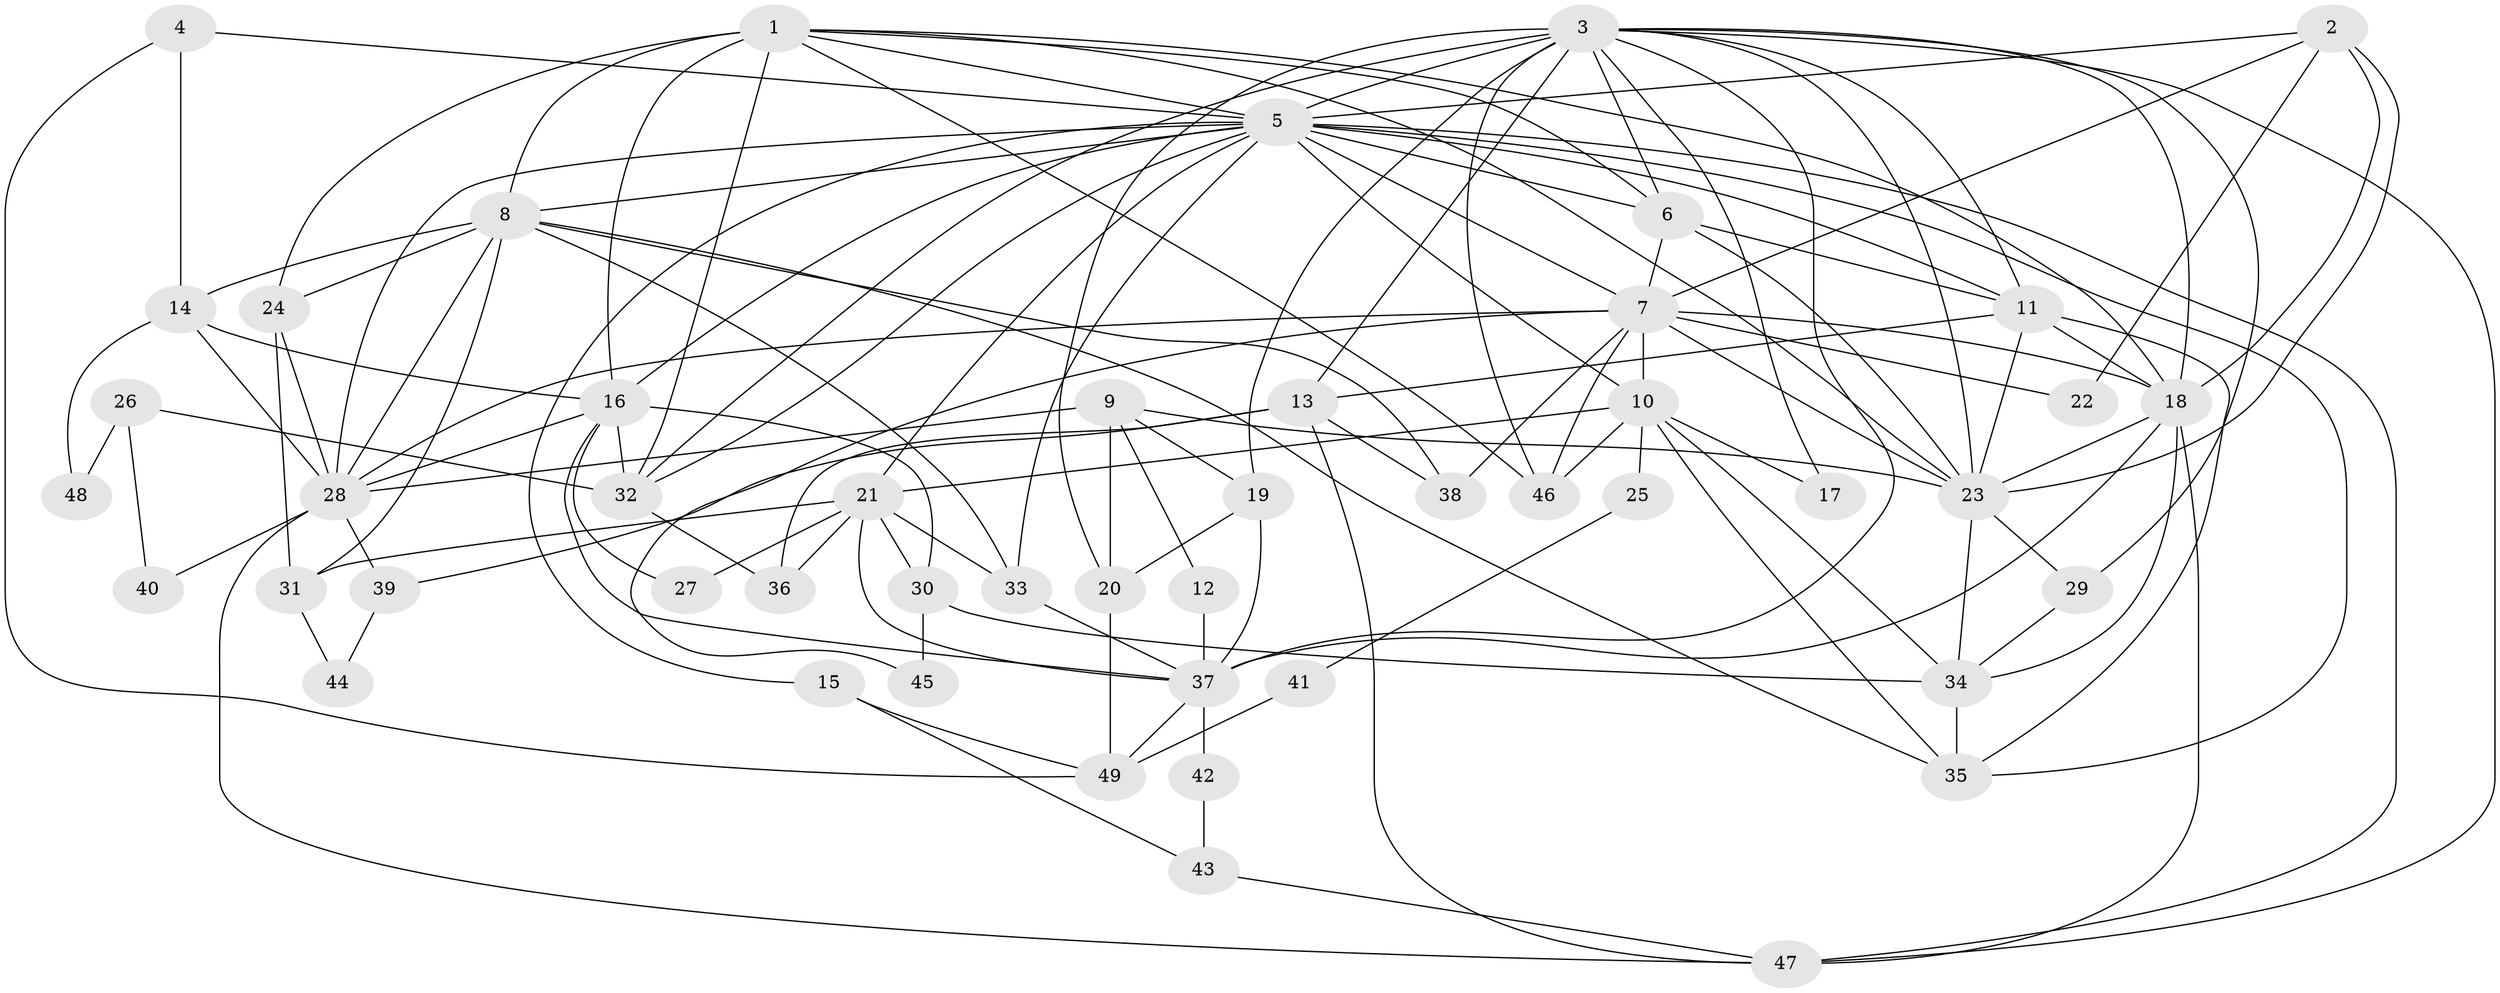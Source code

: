 // original degree distribution, {3: 0.1836734693877551, 6: 0.14285714285714285, 2: 0.21428571428571427, 5: 0.12244897959183673, 4: 0.2755102040816326, 7: 0.05102040816326531, 9: 0.01020408163265306}
// Generated by graph-tools (version 1.1) at 2025/35/03/09/25 02:35:54]
// undirected, 49 vertices, 129 edges
graph export_dot {
graph [start="1"]
  node [color=gray90,style=filled];
  1;
  2;
  3;
  4;
  5;
  6;
  7;
  8;
  9;
  10;
  11;
  12;
  13;
  14;
  15;
  16;
  17;
  18;
  19;
  20;
  21;
  22;
  23;
  24;
  25;
  26;
  27;
  28;
  29;
  30;
  31;
  32;
  33;
  34;
  35;
  36;
  37;
  38;
  39;
  40;
  41;
  42;
  43;
  44;
  45;
  46;
  47;
  48;
  49;
  1 -- 5 [weight=1.0];
  1 -- 6 [weight=1.0];
  1 -- 8 [weight=1.0];
  1 -- 16 [weight=1.0];
  1 -- 18 [weight=1.0];
  1 -- 23 [weight=1.0];
  1 -- 24 [weight=1.0];
  1 -- 32 [weight=1.0];
  1 -- 46 [weight=1.0];
  2 -- 5 [weight=2.0];
  2 -- 7 [weight=1.0];
  2 -- 18 [weight=1.0];
  2 -- 22 [weight=1.0];
  2 -- 23 [weight=1.0];
  3 -- 5 [weight=3.0];
  3 -- 6 [weight=1.0];
  3 -- 11 [weight=1.0];
  3 -- 13 [weight=1.0];
  3 -- 17 [weight=1.0];
  3 -- 18 [weight=1.0];
  3 -- 19 [weight=1.0];
  3 -- 20 [weight=1.0];
  3 -- 23 [weight=1.0];
  3 -- 29 [weight=2.0];
  3 -- 32 [weight=2.0];
  3 -- 37 [weight=1.0];
  3 -- 46 [weight=1.0];
  3 -- 47 [weight=1.0];
  4 -- 5 [weight=1.0];
  4 -- 14 [weight=1.0];
  4 -- 49 [weight=1.0];
  5 -- 6 [weight=1.0];
  5 -- 7 [weight=2.0];
  5 -- 8 [weight=1.0];
  5 -- 10 [weight=1.0];
  5 -- 11 [weight=1.0];
  5 -- 15 [weight=1.0];
  5 -- 16 [weight=1.0];
  5 -- 21 [weight=1.0];
  5 -- 28 [weight=2.0];
  5 -- 32 [weight=1.0];
  5 -- 33 [weight=1.0];
  5 -- 35 [weight=1.0];
  5 -- 47 [weight=1.0];
  6 -- 7 [weight=1.0];
  6 -- 11 [weight=1.0];
  6 -- 23 [weight=1.0];
  7 -- 10 [weight=3.0];
  7 -- 18 [weight=1.0];
  7 -- 22 [weight=1.0];
  7 -- 23 [weight=1.0];
  7 -- 28 [weight=2.0];
  7 -- 38 [weight=1.0];
  7 -- 45 [weight=1.0];
  7 -- 46 [weight=1.0];
  8 -- 14 [weight=1.0];
  8 -- 24 [weight=1.0];
  8 -- 28 [weight=1.0];
  8 -- 31 [weight=1.0];
  8 -- 33 [weight=1.0];
  8 -- 35 [weight=1.0];
  8 -- 38 [weight=1.0];
  9 -- 12 [weight=1.0];
  9 -- 19 [weight=1.0];
  9 -- 20 [weight=1.0];
  9 -- 23 [weight=1.0];
  9 -- 28 [weight=1.0];
  10 -- 17 [weight=1.0];
  10 -- 21 [weight=1.0];
  10 -- 25 [weight=2.0];
  10 -- 34 [weight=1.0];
  10 -- 35 [weight=1.0];
  10 -- 46 [weight=1.0];
  11 -- 13 [weight=1.0];
  11 -- 18 [weight=1.0];
  11 -- 23 [weight=2.0];
  11 -- 35 [weight=1.0];
  12 -- 37 [weight=1.0];
  13 -- 36 [weight=1.0];
  13 -- 38 [weight=1.0];
  13 -- 39 [weight=1.0];
  13 -- 47 [weight=1.0];
  14 -- 16 [weight=1.0];
  14 -- 28 [weight=1.0];
  14 -- 48 [weight=1.0];
  15 -- 43 [weight=1.0];
  15 -- 49 [weight=1.0];
  16 -- 27 [weight=1.0];
  16 -- 28 [weight=1.0];
  16 -- 30 [weight=1.0];
  16 -- 32 [weight=1.0];
  16 -- 37 [weight=1.0];
  18 -- 23 [weight=1.0];
  18 -- 34 [weight=1.0];
  18 -- 37 [weight=1.0];
  18 -- 47 [weight=1.0];
  19 -- 20 [weight=1.0];
  19 -- 37 [weight=1.0];
  20 -- 49 [weight=1.0];
  21 -- 27 [weight=1.0];
  21 -- 30 [weight=1.0];
  21 -- 31 [weight=1.0];
  21 -- 33 [weight=1.0];
  21 -- 36 [weight=1.0];
  21 -- 37 [weight=1.0];
  23 -- 29 [weight=1.0];
  23 -- 34 [weight=1.0];
  24 -- 28 [weight=1.0];
  24 -- 31 [weight=1.0];
  25 -- 41 [weight=1.0];
  26 -- 32 [weight=1.0];
  26 -- 40 [weight=1.0];
  26 -- 48 [weight=1.0];
  28 -- 39 [weight=1.0];
  28 -- 40 [weight=1.0];
  28 -- 47 [weight=1.0];
  29 -- 34 [weight=1.0];
  30 -- 34 [weight=1.0];
  30 -- 45 [weight=1.0];
  31 -- 44 [weight=1.0];
  32 -- 36 [weight=1.0];
  33 -- 37 [weight=1.0];
  34 -- 35 [weight=1.0];
  37 -- 42 [weight=1.0];
  37 -- 49 [weight=1.0];
  39 -- 44 [weight=1.0];
  41 -- 49 [weight=1.0];
  42 -- 43 [weight=1.0];
  43 -- 47 [weight=1.0];
}
